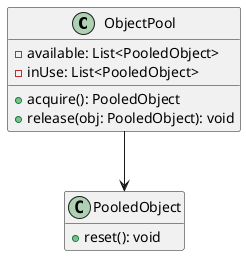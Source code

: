 @startuml object_pull
hide empty members
class ObjectPool {
  +acquire(): PooledObject
  +release(obj: PooledObject): void
  -available: List<PooledObject>
  -inUse: List<PooledObject>
}

class PooledObject {
  +reset(): void
}

ObjectPool --> PooledObject
@enduml
